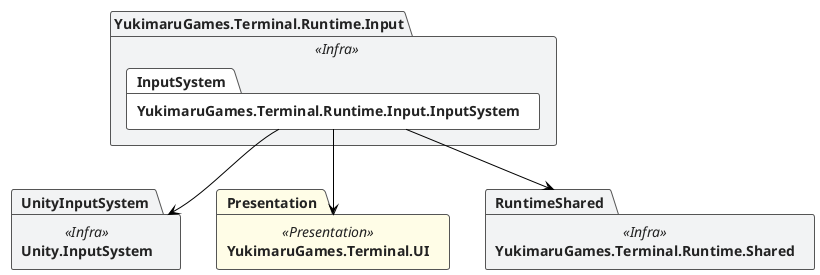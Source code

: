 @startuml
!theme plain

' === Color Palette & Style ===
skinparam package {
  ArrowColor #555555
  BorderColor #555555
  FontColor #222222
  BackgroundColor<<Infra>> #F2F3F4
  BackgroundColor<<Presentation>> #FFFDE7
  BackgroundColor<<Application>> #D5F5E3
  BackgroundColor<<Domain>> #DCD8F8FF
  BackgroundColor<<Concrete>> #B9A7ECFF
  BackgroundColor<<Abstraction>> #D6D1FFFF
  BackgroundColor<<Shared>> #D6EAF8
}

package "YukimaruGames.Terminal.Runtime.Input" <<Infra>> as Input{
  package "<b>YukimaruGames.Terminal.Runtime.Input.InputSystem</b>" as InputSystem
}

package "<b>Unity.InputSystem</b>" <<Infra>> as UnityInputSystem
package "<b>YukimaruGames.Terminal.UI</b>" <<Presentation>> as Presentation
package "<b>YukimaruGames.Terminal.Runtime.Shared</b>" <<Infra>> as RuntimeShared

InputSystem -down-> UnityInputSystem
InputSystem -down-> Presentation
InputSystem -down-> RuntimeShared


@enduml